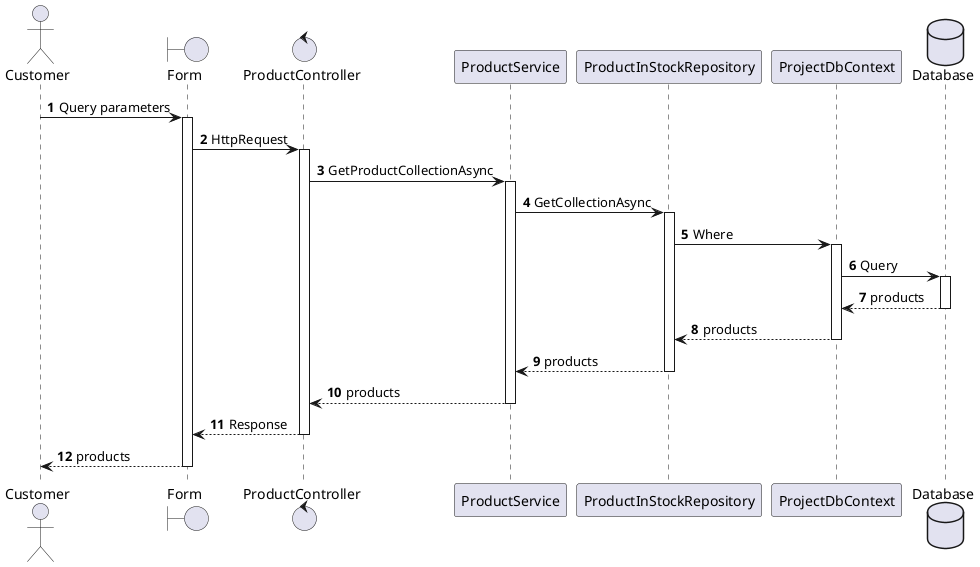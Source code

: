 @startuml 21 - Customer - Filter products

autonumber
autoactivate on

actor Customer as Actor
boundary Form
control ProductController as Controller
participant ProductService as Service
participant ProductInStockRepository as Repo
participant ProjectDbContext as Context
database Database

Actor -> Form: Query parameters
Form -> Controller: HttpRequest
Controller -> Service: GetProductCollectionAsync
Service -> Repo: GetCollectionAsync
Repo -> Context: Where
Context -> Database: Query
Database --> Context: products
Context --> Repo: products
Repo --> Service: products
Service --> Controller: products
Controller --> Form: Response

Form --> Actor: products

@enduml